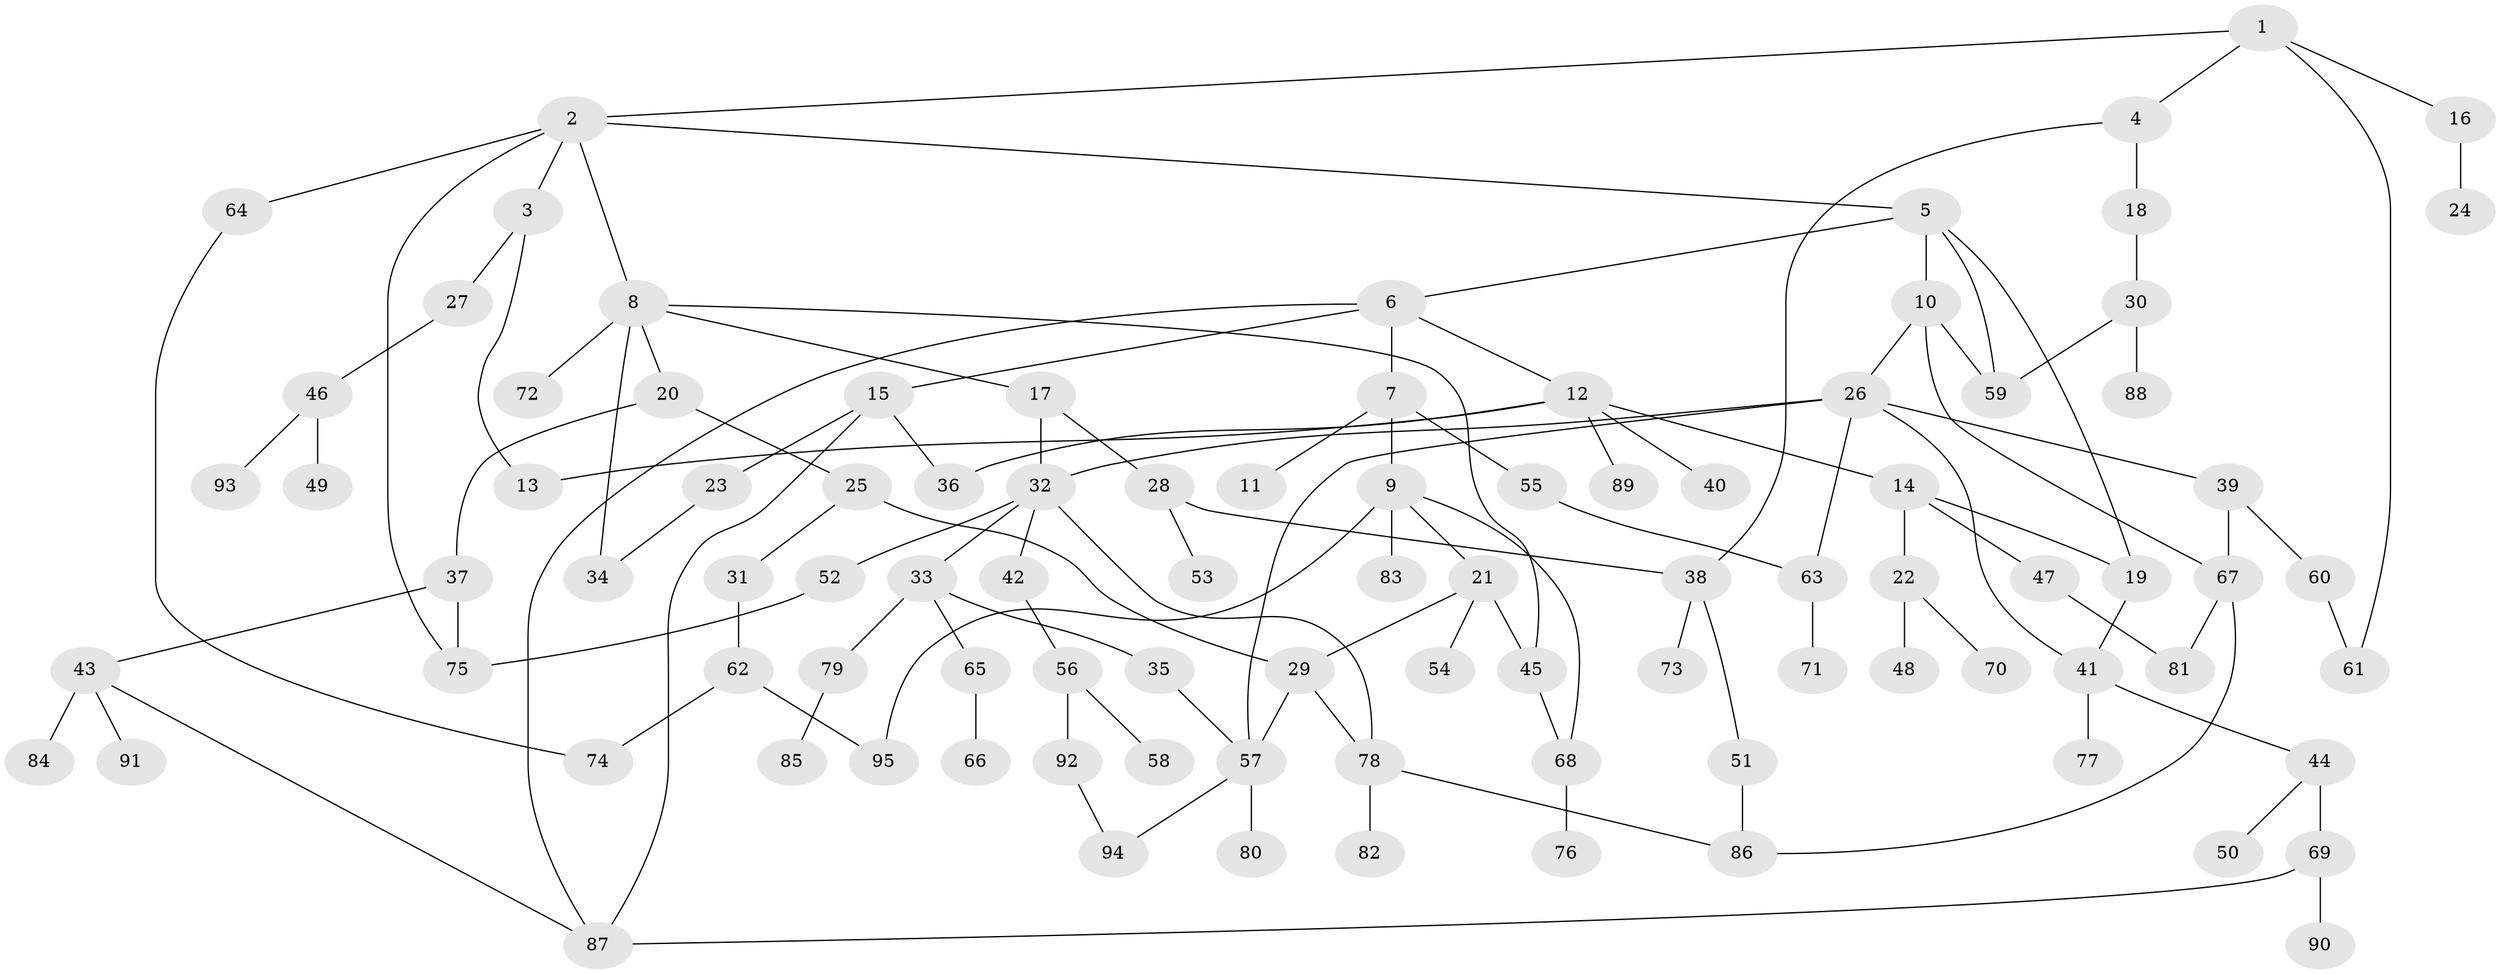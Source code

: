 // coarse degree distribution, {4: 0.10344827586206896, 6: 0.06896551724137931, 3: 0.27586206896551724, 5: 0.05172413793103448, 7: 0.017241379310344827, 2: 0.3448275862068966, 1: 0.13793103448275862}
// Generated by graph-tools (version 1.1) at 2025/49/03/04/25 22:49:02]
// undirected, 95 vertices, 123 edges
graph export_dot {
  node [color=gray90,style=filled];
  1;
  2;
  3;
  4;
  5;
  6;
  7;
  8;
  9;
  10;
  11;
  12;
  13;
  14;
  15;
  16;
  17;
  18;
  19;
  20;
  21;
  22;
  23;
  24;
  25;
  26;
  27;
  28;
  29;
  30;
  31;
  32;
  33;
  34;
  35;
  36;
  37;
  38;
  39;
  40;
  41;
  42;
  43;
  44;
  45;
  46;
  47;
  48;
  49;
  50;
  51;
  52;
  53;
  54;
  55;
  56;
  57;
  58;
  59;
  60;
  61;
  62;
  63;
  64;
  65;
  66;
  67;
  68;
  69;
  70;
  71;
  72;
  73;
  74;
  75;
  76;
  77;
  78;
  79;
  80;
  81;
  82;
  83;
  84;
  85;
  86;
  87;
  88;
  89;
  90;
  91;
  92;
  93;
  94;
  95;
  1 -- 2;
  1 -- 4;
  1 -- 16;
  1 -- 61;
  2 -- 3;
  2 -- 5;
  2 -- 8;
  2 -- 64;
  2 -- 75;
  3 -- 27;
  3 -- 13;
  4 -- 18;
  4 -- 38;
  5 -- 6;
  5 -- 10;
  5 -- 59;
  5 -- 19;
  6 -- 7;
  6 -- 12;
  6 -- 15;
  6 -- 87;
  7 -- 9;
  7 -- 11;
  7 -- 55;
  8 -- 17;
  8 -- 20;
  8 -- 34;
  8 -- 72;
  8 -- 45;
  9 -- 21;
  9 -- 83;
  9 -- 95;
  9 -- 68;
  10 -- 26;
  10 -- 59;
  10 -- 67;
  12 -- 13;
  12 -- 14;
  12 -- 36;
  12 -- 40;
  12 -- 89;
  14 -- 19;
  14 -- 22;
  14 -- 47;
  15 -- 23;
  15 -- 87;
  15 -- 36;
  16 -- 24;
  17 -- 28;
  17 -- 32;
  18 -- 30;
  19 -- 41;
  20 -- 25;
  20 -- 37;
  21 -- 29;
  21 -- 45;
  21 -- 54;
  22 -- 48;
  22 -- 70;
  23 -- 34;
  25 -- 31;
  25 -- 29;
  26 -- 32;
  26 -- 39;
  26 -- 63;
  26 -- 41;
  26 -- 57;
  27 -- 46;
  28 -- 53;
  28 -- 38;
  29 -- 57;
  29 -- 78;
  30 -- 88;
  30 -- 59;
  31 -- 62;
  32 -- 33;
  32 -- 42;
  32 -- 52;
  32 -- 78;
  33 -- 35;
  33 -- 65;
  33 -- 79;
  35 -- 57;
  37 -- 43;
  37 -- 75;
  38 -- 51;
  38 -- 73;
  39 -- 60;
  39 -- 67;
  41 -- 44;
  41 -- 77;
  42 -- 56;
  43 -- 84;
  43 -- 91;
  43 -- 87;
  44 -- 50;
  44 -- 69;
  45 -- 68;
  46 -- 49;
  46 -- 93;
  47 -- 81;
  51 -- 86;
  52 -- 75;
  55 -- 63;
  56 -- 58;
  56 -- 92;
  57 -- 80;
  57 -- 94;
  60 -- 61;
  62 -- 74;
  62 -- 95;
  63 -- 71;
  64 -- 74;
  65 -- 66;
  67 -- 86;
  67 -- 81;
  68 -- 76;
  69 -- 90;
  69 -- 87;
  78 -- 82;
  78 -- 86;
  79 -- 85;
  92 -- 94;
}

